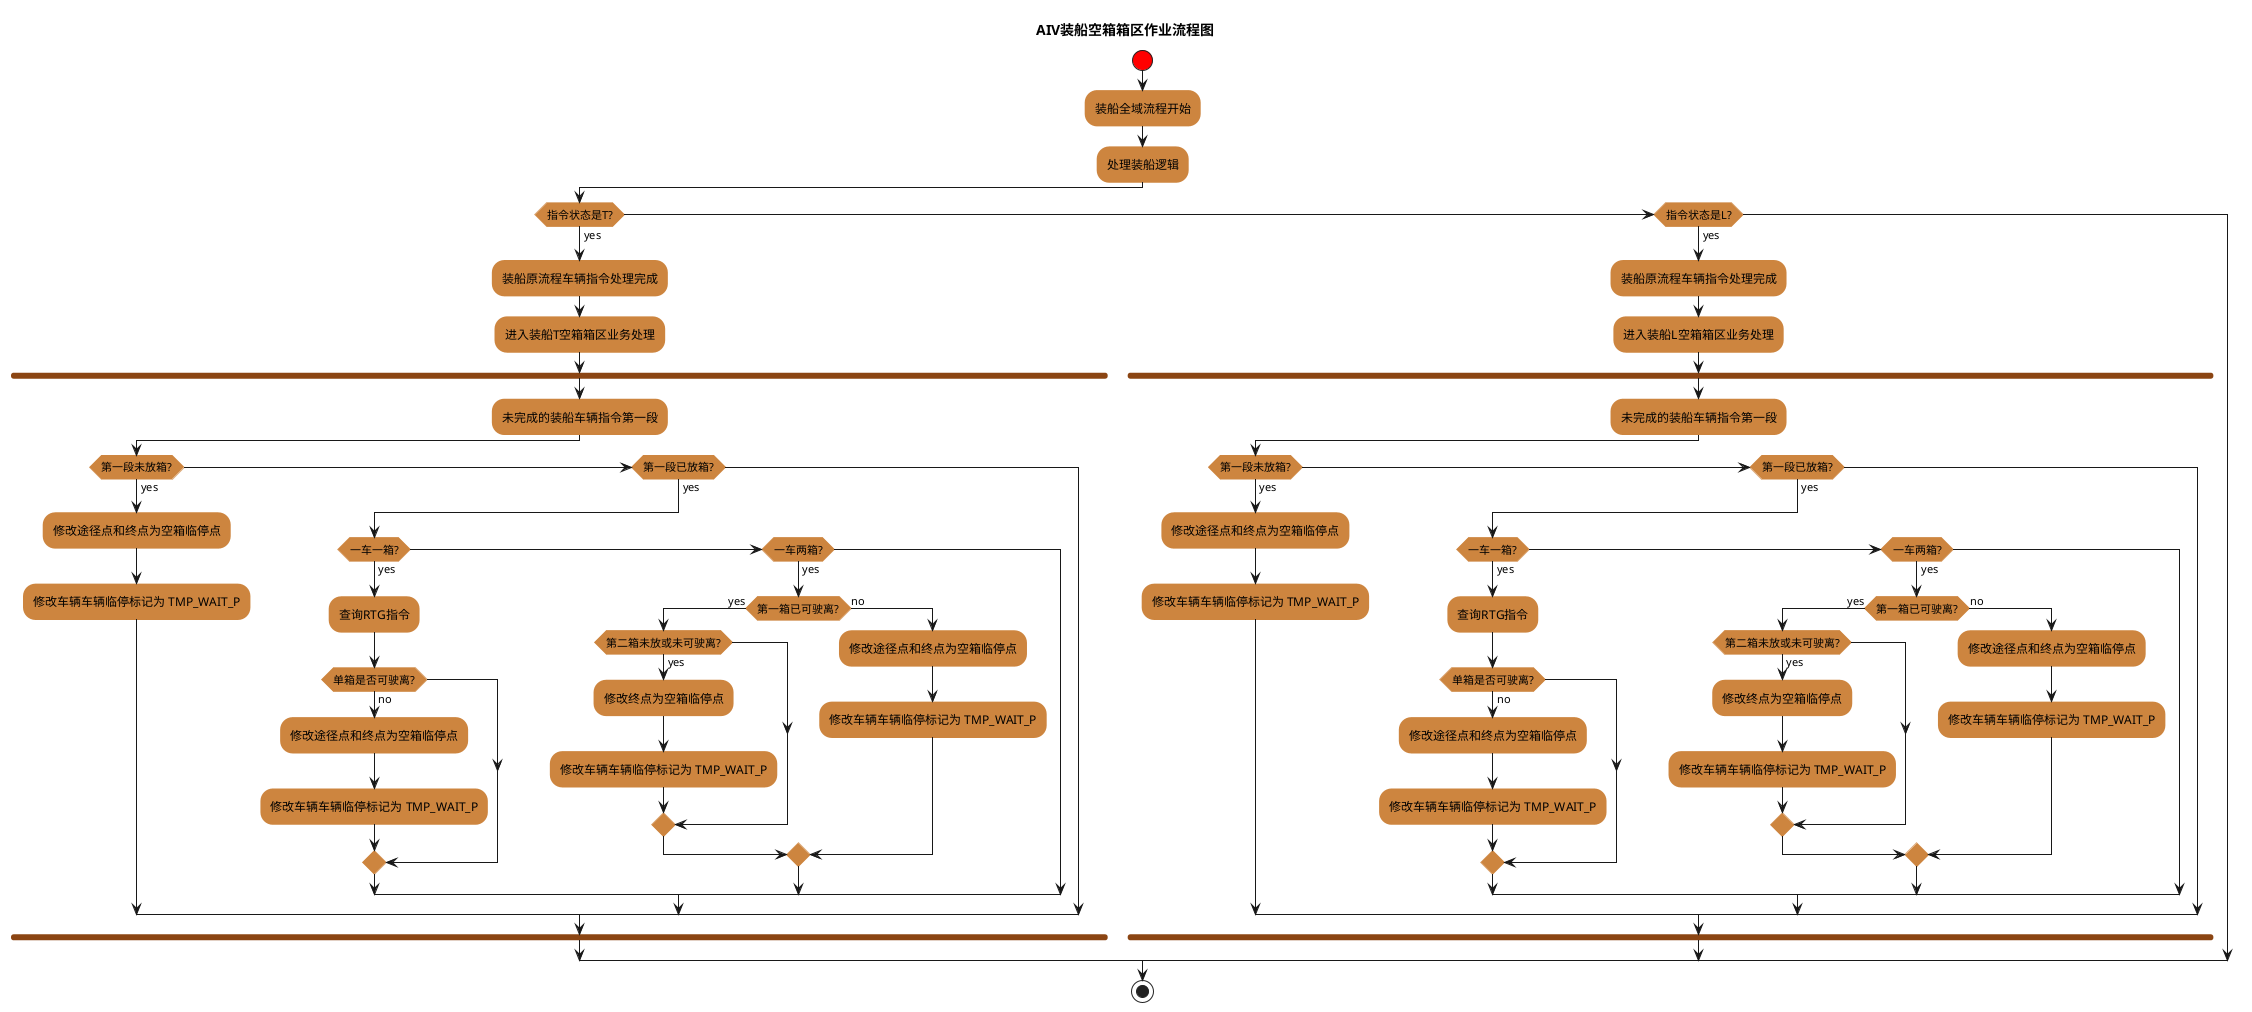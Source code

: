 @startuml
title AIV装船空箱箱区作业流程图

'skinparam backgroundColor #AAFFFF
skinparam activity {
StartColor red
BarColor SaddleBrown
EndColor Silver
BackgroundColor Peru
BackgroundColor<< Begin >> Olive
BorderColor Peru
'FontName Impact
}

start

:装船全域流程开始;
  :处理装船逻辑;
  if (指令状态是T?) then (yes)
    :装船原流程车辆指令处理完成;
    :进入装船T空箱箱区业务处理;
    fork
      :未完成的装船车辆指令第一段;
      if (第一段未放箱?) then (yes)
        :修改途径点和终点为空箱临停点;
        :修改车辆车辆临停标记为 TMP_WAIT_P;
      else if (第一段已放箱?) then (yes)
        if (一车一箱?) then (yes)
          :查询RTG指令;
          if (单箱是否可驶离?) then (no)
            :修改途径点和终点为空箱临停点;
            :修改车辆车辆临停标记为 TMP_WAIT_P;
          else
          endif
        else if (一车两箱?) then (yes)
          if (第一箱已可驶离?) then (yes)
            if (第二箱未放或未可驶离?) then (yes)
              :修改终点为空箱临停点;
              :修改车辆车辆临停标记为 TMP_WAIT_P;
            else
            endif
          else (no)
            :修改途径点和终点为空箱临停点;
            :修改车辆车辆临停标记为 TMP_WAIT_P;
          endif
        else
        end if
      else
      end if
    end fork
  else if (指令状态是L?) then (yes)
    :装船原流程车辆指令处理完成;
    :进入装船L空箱箱区业务处理;
    fork
      :未完成的装船车辆指令第一段;
      if (第一段未放箱?) then (yes)
        :修改途径点和终点为空箱临停点;
        :修改车辆车辆临停标记为 TMP_WAIT_P;
      else if (第一段已放箱?) then (yes)
        if (一车一箱?) then (yes)
          :查询RTG指令;
          if (单箱是否可驶离?) then (no)
            :修改途径点和终点为空箱临停点;
            :修改车辆车辆临停标记为 TMP_WAIT_P;
          else
          endif
        else if (一车两箱?) then (yes)
          if (第一箱已可驶离?) then (yes)
            if (第二箱未放或未可驶离?) then (yes)
              :修改终点为空箱临停点;
              :修改车辆车辆临停标记为 TMP_WAIT_P;
            else
            endif
          else (no)
            :修改途径点和终点为空箱临停点;
            :修改车辆车辆临停标记为 TMP_WAIT_P;
          endif
        else
        end if
      else
      end if
    end fork
  else
  endif

stop
@enduml